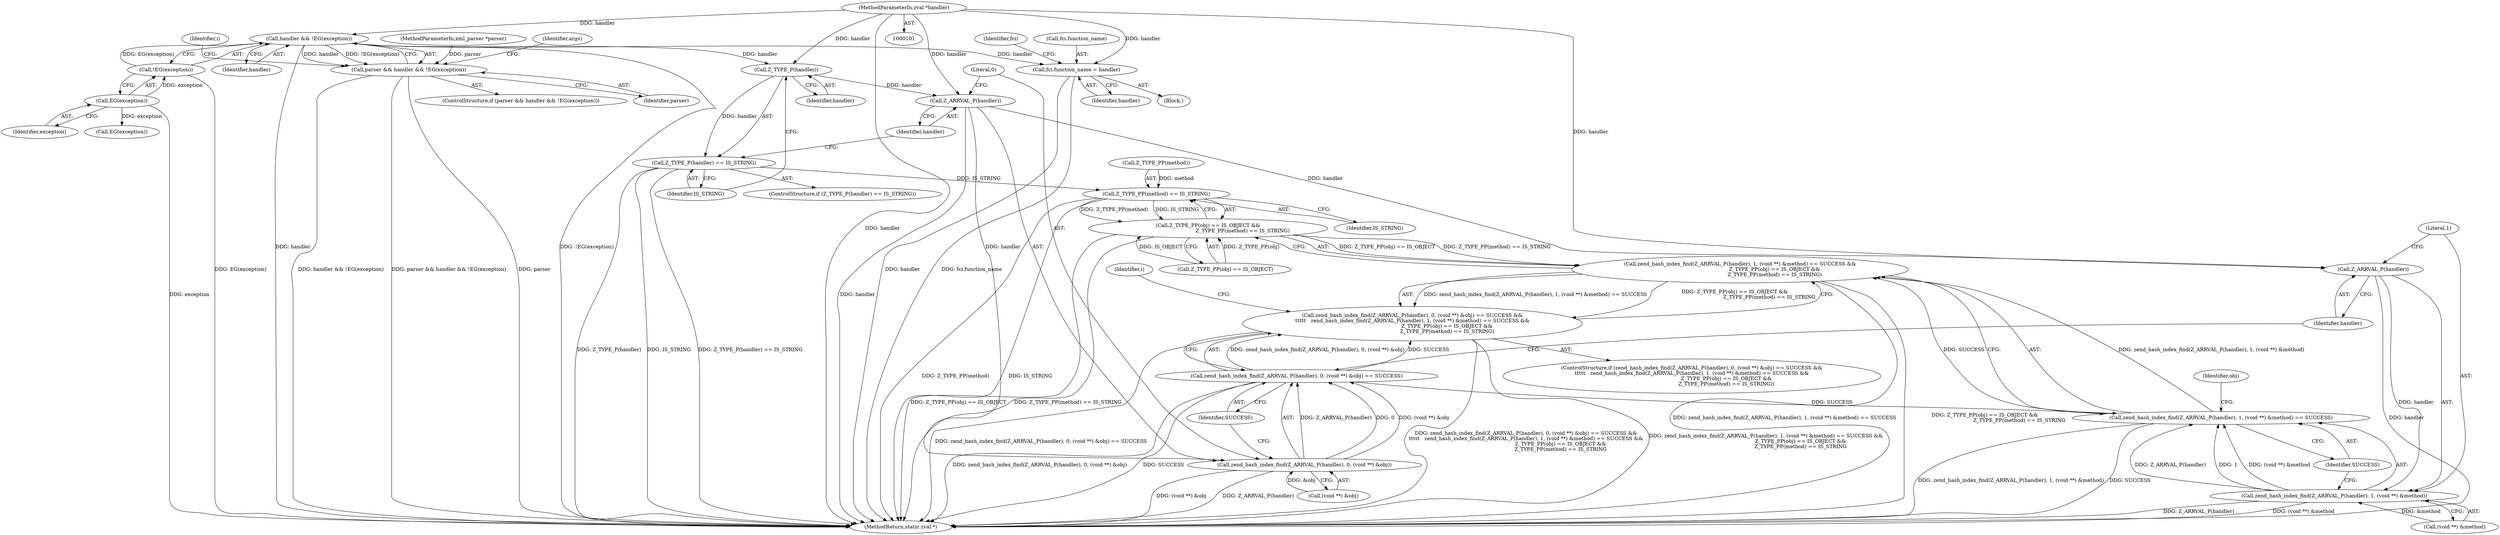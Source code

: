 digraph "0_php_dccda88f27a084bcbbb30198ace12b4e7ae961cc_10@pointer" {
"1000113" [label="(Call,handler && !EG(exception))"];
"1000103" [label="(MethodParameterIn,zval *handler)"];
"1000115" [label="(Call,!EG(exception))"];
"1000116" [label="(Call,EG(exception))"];
"1000111" [label="(Call,parser && handler && !EG(exception))"];
"1000160" [label="(Call,fci.function_name = handler)"];
"1000207" [label="(Call,Z_TYPE_P(handler))"];
"1000206" [label="(Call,Z_TYPE_P(handler) == IS_STRING)"];
"1000240" [label="(Call,Z_TYPE_PP(method) == IS_STRING)"];
"1000235" [label="(Call,Z_TYPE_PP(obj) == IS_OBJECT &&\n                                           Z_TYPE_PP(method) == IS_STRING)"];
"1000224" [label="(Call,zend_hash_index_find(Z_ARRVAL_P(handler), 1, (void **) &method) == SUCCESS &&\n                                           Z_TYPE_PP(obj) == IS_OBJECT &&\n                                           Z_TYPE_PP(method) == IS_STRING)"];
"1000213" [label="(Call,zend_hash_index_find(Z_ARRVAL_P(handler), 0, (void **) &obj) == SUCCESS &&\n\t\t\t\t\t   zend_hash_index_find(Z_ARRVAL_P(handler), 1, (void **) &method) == SUCCESS &&\n                                           Z_TYPE_PP(obj) == IS_OBJECT &&\n                                           Z_TYPE_PP(method) == IS_STRING)"];
"1000216" [label="(Call,Z_ARRVAL_P(handler))"];
"1000215" [label="(Call,zend_hash_index_find(Z_ARRVAL_P(handler), 0, (void **) &obj))"];
"1000214" [label="(Call,zend_hash_index_find(Z_ARRVAL_P(handler), 0, (void **) &obj) == SUCCESS)"];
"1000225" [label="(Call,zend_hash_index_find(Z_ARRVAL_P(handler), 1, (void **) &method) == SUCCESS)"];
"1000227" [label="(Call,Z_ARRVAL_P(handler))"];
"1000226" [label="(Call,zend_hash_index_find(Z_ARRVAL_P(handler), 1, (void **) &method))"];
"1000218" [label="(Literal,0)"];
"1000110" [label="(ControlStructure,if (parser && handler && !EG(exception)))"];
"1000236" [label="(Call,Z_TYPE_PP(obj) == IS_OBJECT)"];
"1000116" [label="(Call,EG(exception))"];
"1000117" [label="(Identifier,exception)"];
"1000238" [label="(Identifier,obj)"];
"1000167" [label="(Identifier,fci)"];
"1000102" [label="(MethodParameterIn,xml_parser *parser)"];
"1000113" [label="(Call,handler && !EG(exception))"];
"1000273" [label="(Call,EG(exception))"];
"1000228" [label="(Identifier,handler)"];
"1000216" [label="(Call,Z_ARRVAL_P(handler))"];
"1000223" [label="(Identifier,SUCCESS)"];
"1000112" [label="(Identifier,parser)"];
"1000213" [label="(Call,zend_hash_index_find(Z_ARRVAL_P(handler), 0, (void **) &obj) == SUCCESS &&\n\t\t\t\t\t   zend_hash_index_find(Z_ARRVAL_P(handler), 1, (void **) &method) == SUCCESS &&\n                                           Z_TYPE_PP(obj) == IS_OBJECT &&\n                                           Z_TYPE_PP(method) == IS_STRING)"];
"1000103" [label="(MethodParameterIn,zval *handler)"];
"1000215" [label="(Call,zend_hash_index_find(Z_ARRVAL_P(handler), 0, (void **) &obj))"];
"1000240" [label="(Call,Z_TYPE_PP(method) == IS_STRING)"];
"1000243" [label="(Identifier,IS_STRING)"];
"1000217" [label="(Identifier,handler)"];
"1000212" [label="(ControlStructure,if (zend_hash_index_find(Z_ARRVAL_P(handler), 0, (void **) &obj) == SUCCESS &&\n\t\t\t\t\t   zend_hash_index_find(Z_ARRVAL_P(handler), 1, (void **) &method) == SUCCESS &&\n                                           Z_TYPE_PP(obj) == IS_OBJECT &&\n                                           Z_TYPE_PP(method) == IS_STRING))"];
"1000296" [label="(MethodReturn,static zval *)"];
"1000230" [label="(Call,(void **) &method)"];
"1000224" [label="(Call,zend_hash_index_find(Z_ARRVAL_P(handler), 1, (void **) &method) == SUCCESS &&\n                                           Z_TYPE_PP(obj) == IS_OBJECT &&\n                                           Z_TYPE_PP(method) == IS_STRING)"];
"1000114" [label="(Identifier,handler)"];
"1000124" [label="(Identifier,args)"];
"1000118" [label="(Block,)"];
"1000164" [label="(Identifier,handler)"];
"1000235" [label="(Call,Z_TYPE_PP(obj) == IS_OBJECT &&\n                                           Z_TYPE_PP(method) == IS_STRING)"];
"1000160" [label="(Call,fci.function_name = handler)"];
"1000225" [label="(Call,zend_hash_index_find(Z_ARRVAL_P(handler), 1, (void **) &method) == SUCCESS)"];
"1000281" [label="(Identifier,i)"];
"1000241" [label="(Call,Z_TYPE_PP(method))"];
"1000234" [label="(Identifier,SUCCESS)"];
"1000219" [label="(Call,(void **) &obj)"];
"1000209" [label="(Identifier,IS_STRING)"];
"1000207" [label="(Call,Z_TYPE_P(handler))"];
"1000111" [label="(Call,parser && handler && !EG(exception))"];
"1000214" [label="(Call,zend_hash_index_find(Z_ARRVAL_P(handler), 0, (void **) &obj) == SUCCESS)"];
"1000229" [label="(Literal,1)"];
"1000206" [label="(Call,Z_TYPE_P(handler) == IS_STRING)"];
"1000205" [label="(ControlStructure,if (Z_TYPE_P(handler) == IS_STRING))"];
"1000208" [label="(Identifier,handler)"];
"1000226" [label="(Call,zend_hash_index_find(Z_ARRVAL_P(handler), 1, (void **) &method))"];
"1000227" [label="(Call,Z_ARRVAL_P(handler))"];
"1000161" [label="(Call,fci.function_name)"];
"1000248" [label="(Identifier,i)"];
"1000115" [label="(Call,!EG(exception))"];
"1000113" -> "1000111"  [label="AST: "];
"1000113" -> "1000114"  [label="CFG: "];
"1000113" -> "1000115"  [label="CFG: "];
"1000114" -> "1000113"  [label="AST: "];
"1000115" -> "1000113"  [label="AST: "];
"1000111" -> "1000113"  [label="CFG: "];
"1000113" -> "1000296"  [label="DDG: handler"];
"1000113" -> "1000296"  [label="DDG: !EG(exception)"];
"1000113" -> "1000111"  [label="DDG: handler"];
"1000113" -> "1000111"  [label="DDG: !EG(exception)"];
"1000103" -> "1000113"  [label="DDG: handler"];
"1000115" -> "1000113"  [label="DDG: EG(exception)"];
"1000113" -> "1000160"  [label="DDG: handler"];
"1000113" -> "1000207"  [label="DDG: handler"];
"1000103" -> "1000101"  [label="AST: "];
"1000103" -> "1000296"  [label="DDG: handler"];
"1000103" -> "1000160"  [label="DDG: handler"];
"1000103" -> "1000207"  [label="DDG: handler"];
"1000103" -> "1000216"  [label="DDG: handler"];
"1000103" -> "1000227"  [label="DDG: handler"];
"1000115" -> "1000116"  [label="CFG: "];
"1000116" -> "1000115"  [label="AST: "];
"1000115" -> "1000296"  [label="DDG: EG(exception)"];
"1000116" -> "1000115"  [label="DDG: exception"];
"1000116" -> "1000117"  [label="CFG: "];
"1000117" -> "1000116"  [label="AST: "];
"1000116" -> "1000296"  [label="DDG: exception"];
"1000116" -> "1000273"  [label="DDG: exception"];
"1000111" -> "1000110"  [label="AST: "];
"1000111" -> "1000112"  [label="CFG: "];
"1000112" -> "1000111"  [label="AST: "];
"1000124" -> "1000111"  [label="CFG: "];
"1000281" -> "1000111"  [label="CFG: "];
"1000111" -> "1000296"  [label="DDG: parser"];
"1000111" -> "1000296"  [label="DDG: handler && !EG(exception)"];
"1000111" -> "1000296"  [label="DDG: parser && handler && !EG(exception)"];
"1000102" -> "1000111"  [label="DDG: parser"];
"1000160" -> "1000118"  [label="AST: "];
"1000160" -> "1000164"  [label="CFG: "];
"1000161" -> "1000160"  [label="AST: "];
"1000164" -> "1000160"  [label="AST: "];
"1000167" -> "1000160"  [label="CFG: "];
"1000160" -> "1000296"  [label="DDG: handler"];
"1000160" -> "1000296"  [label="DDG: fci.function_name"];
"1000207" -> "1000206"  [label="AST: "];
"1000207" -> "1000208"  [label="CFG: "];
"1000208" -> "1000207"  [label="AST: "];
"1000209" -> "1000207"  [label="CFG: "];
"1000207" -> "1000206"  [label="DDG: handler"];
"1000207" -> "1000216"  [label="DDG: handler"];
"1000206" -> "1000205"  [label="AST: "];
"1000206" -> "1000209"  [label="CFG: "];
"1000209" -> "1000206"  [label="AST: "];
"1000217" -> "1000206"  [label="CFG: "];
"1000206" -> "1000296"  [label="DDG: IS_STRING"];
"1000206" -> "1000296"  [label="DDG: Z_TYPE_P(handler) == IS_STRING"];
"1000206" -> "1000296"  [label="DDG: Z_TYPE_P(handler)"];
"1000206" -> "1000240"  [label="DDG: IS_STRING"];
"1000240" -> "1000235"  [label="AST: "];
"1000240" -> "1000243"  [label="CFG: "];
"1000241" -> "1000240"  [label="AST: "];
"1000243" -> "1000240"  [label="AST: "];
"1000235" -> "1000240"  [label="CFG: "];
"1000240" -> "1000296"  [label="DDG: Z_TYPE_PP(method)"];
"1000240" -> "1000296"  [label="DDG: IS_STRING"];
"1000240" -> "1000235"  [label="DDG: Z_TYPE_PP(method)"];
"1000240" -> "1000235"  [label="DDG: IS_STRING"];
"1000241" -> "1000240"  [label="DDG: method"];
"1000235" -> "1000224"  [label="AST: "];
"1000235" -> "1000236"  [label="CFG: "];
"1000236" -> "1000235"  [label="AST: "];
"1000224" -> "1000235"  [label="CFG: "];
"1000235" -> "1000296"  [label="DDG: Z_TYPE_PP(obj) == IS_OBJECT"];
"1000235" -> "1000296"  [label="DDG: Z_TYPE_PP(method) == IS_STRING"];
"1000235" -> "1000224"  [label="DDG: Z_TYPE_PP(obj) == IS_OBJECT"];
"1000235" -> "1000224"  [label="DDG: Z_TYPE_PP(method) == IS_STRING"];
"1000236" -> "1000235"  [label="DDG: Z_TYPE_PP(obj)"];
"1000236" -> "1000235"  [label="DDG: IS_OBJECT"];
"1000224" -> "1000213"  [label="AST: "];
"1000224" -> "1000225"  [label="CFG: "];
"1000225" -> "1000224"  [label="AST: "];
"1000213" -> "1000224"  [label="CFG: "];
"1000224" -> "1000296"  [label="DDG: zend_hash_index_find(Z_ARRVAL_P(handler), 1, (void **) &method) == SUCCESS"];
"1000224" -> "1000296"  [label="DDG: Z_TYPE_PP(obj) == IS_OBJECT &&\n                                           Z_TYPE_PP(method) == IS_STRING"];
"1000224" -> "1000213"  [label="DDG: zend_hash_index_find(Z_ARRVAL_P(handler), 1, (void **) &method) == SUCCESS"];
"1000224" -> "1000213"  [label="DDG: Z_TYPE_PP(obj) == IS_OBJECT &&\n                                           Z_TYPE_PP(method) == IS_STRING"];
"1000225" -> "1000224"  [label="DDG: zend_hash_index_find(Z_ARRVAL_P(handler), 1, (void **) &method)"];
"1000225" -> "1000224"  [label="DDG: SUCCESS"];
"1000213" -> "1000212"  [label="AST: "];
"1000213" -> "1000214"  [label="CFG: "];
"1000214" -> "1000213"  [label="AST: "];
"1000248" -> "1000213"  [label="CFG: "];
"1000213" -> "1000296"  [label="DDG: zend_hash_index_find(Z_ARRVAL_P(handler), 0, (void **) &obj) == SUCCESS"];
"1000213" -> "1000296"  [label="DDG: zend_hash_index_find(Z_ARRVAL_P(handler), 0, (void **) &obj) == SUCCESS &&\n\t\t\t\t\t   zend_hash_index_find(Z_ARRVAL_P(handler), 1, (void **) &method) == SUCCESS &&\n                                           Z_TYPE_PP(obj) == IS_OBJECT &&\n                                           Z_TYPE_PP(method) == IS_STRING"];
"1000213" -> "1000296"  [label="DDG: zend_hash_index_find(Z_ARRVAL_P(handler), 1, (void **) &method) == SUCCESS &&\n                                           Z_TYPE_PP(obj) == IS_OBJECT &&\n                                           Z_TYPE_PP(method) == IS_STRING"];
"1000214" -> "1000213"  [label="DDG: zend_hash_index_find(Z_ARRVAL_P(handler), 0, (void **) &obj)"];
"1000214" -> "1000213"  [label="DDG: SUCCESS"];
"1000216" -> "1000215"  [label="AST: "];
"1000216" -> "1000217"  [label="CFG: "];
"1000217" -> "1000216"  [label="AST: "];
"1000218" -> "1000216"  [label="CFG: "];
"1000216" -> "1000296"  [label="DDG: handler"];
"1000216" -> "1000215"  [label="DDG: handler"];
"1000216" -> "1000227"  [label="DDG: handler"];
"1000215" -> "1000214"  [label="AST: "];
"1000215" -> "1000219"  [label="CFG: "];
"1000218" -> "1000215"  [label="AST: "];
"1000219" -> "1000215"  [label="AST: "];
"1000223" -> "1000215"  [label="CFG: "];
"1000215" -> "1000296"  [label="DDG: Z_ARRVAL_P(handler)"];
"1000215" -> "1000296"  [label="DDG: (void **) &obj"];
"1000215" -> "1000214"  [label="DDG: Z_ARRVAL_P(handler)"];
"1000215" -> "1000214"  [label="DDG: 0"];
"1000215" -> "1000214"  [label="DDG: (void **) &obj"];
"1000219" -> "1000215"  [label="DDG: &obj"];
"1000214" -> "1000223"  [label="CFG: "];
"1000223" -> "1000214"  [label="AST: "];
"1000228" -> "1000214"  [label="CFG: "];
"1000214" -> "1000296"  [label="DDG: SUCCESS"];
"1000214" -> "1000296"  [label="DDG: zend_hash_index_find(Z_ARRVAL_P(handler), 0, (void **) &obj)"];
"1000214" -> "1000225"  [label="DDG: SUCCESS"];
"1000225" -> "1000234"  [label="CFG: "];
"1000226" -> "1000225"  [label="AST: "];
"1000234" -> "1000225"  [label="AST: "];
"1000238" -> "1000225"  [label="CFG: "];
"1000225" -> "1000296"  [label="DDG: zend_hash_index_find(Z_ARRVAL_P(handler), 1, (void **) &method)"];
"1000225" -> "1000296"  [label="DDG: SUCCESS"];
"1000226" -> "1000225"  [label="DDG: Z_ARRVAL_P(handler)"];
"1000226" -> "1000225"  [label="DDG: 1"];
"1000226" -> "1000225"  [label="DDG: (void **) &method"];
"1000227" -> "1000226"  [label="AST: "];
"1000227" -> "1000228"  [label="CFG: "];
"1000228" -> "1000227"  [label="AST: "];
"1000229" -> "1000227"  [label="CFG: "];
"1000227" -> "1000296"  [label="DDG: handler"];
"1000227" -> "1000226"  [label="DDG: handler"];
"1000226" -> "1000230"  [label="CFG: "];
"1000229" -> "1000226"  [label="AST: "];
"1000230" -> "1000226"  [label="AST: "];
"1000234" -> "1000226"  [label="CFG: "];
"1000226" -> "1000296"  [label="DDG: Z_ARRVAL_P(handler)"];
"1000226" -> "1000296"  [label="DDG: (void **) &method"];
"1000230" -> "1000226"  [label="DDG: &method"];
}
